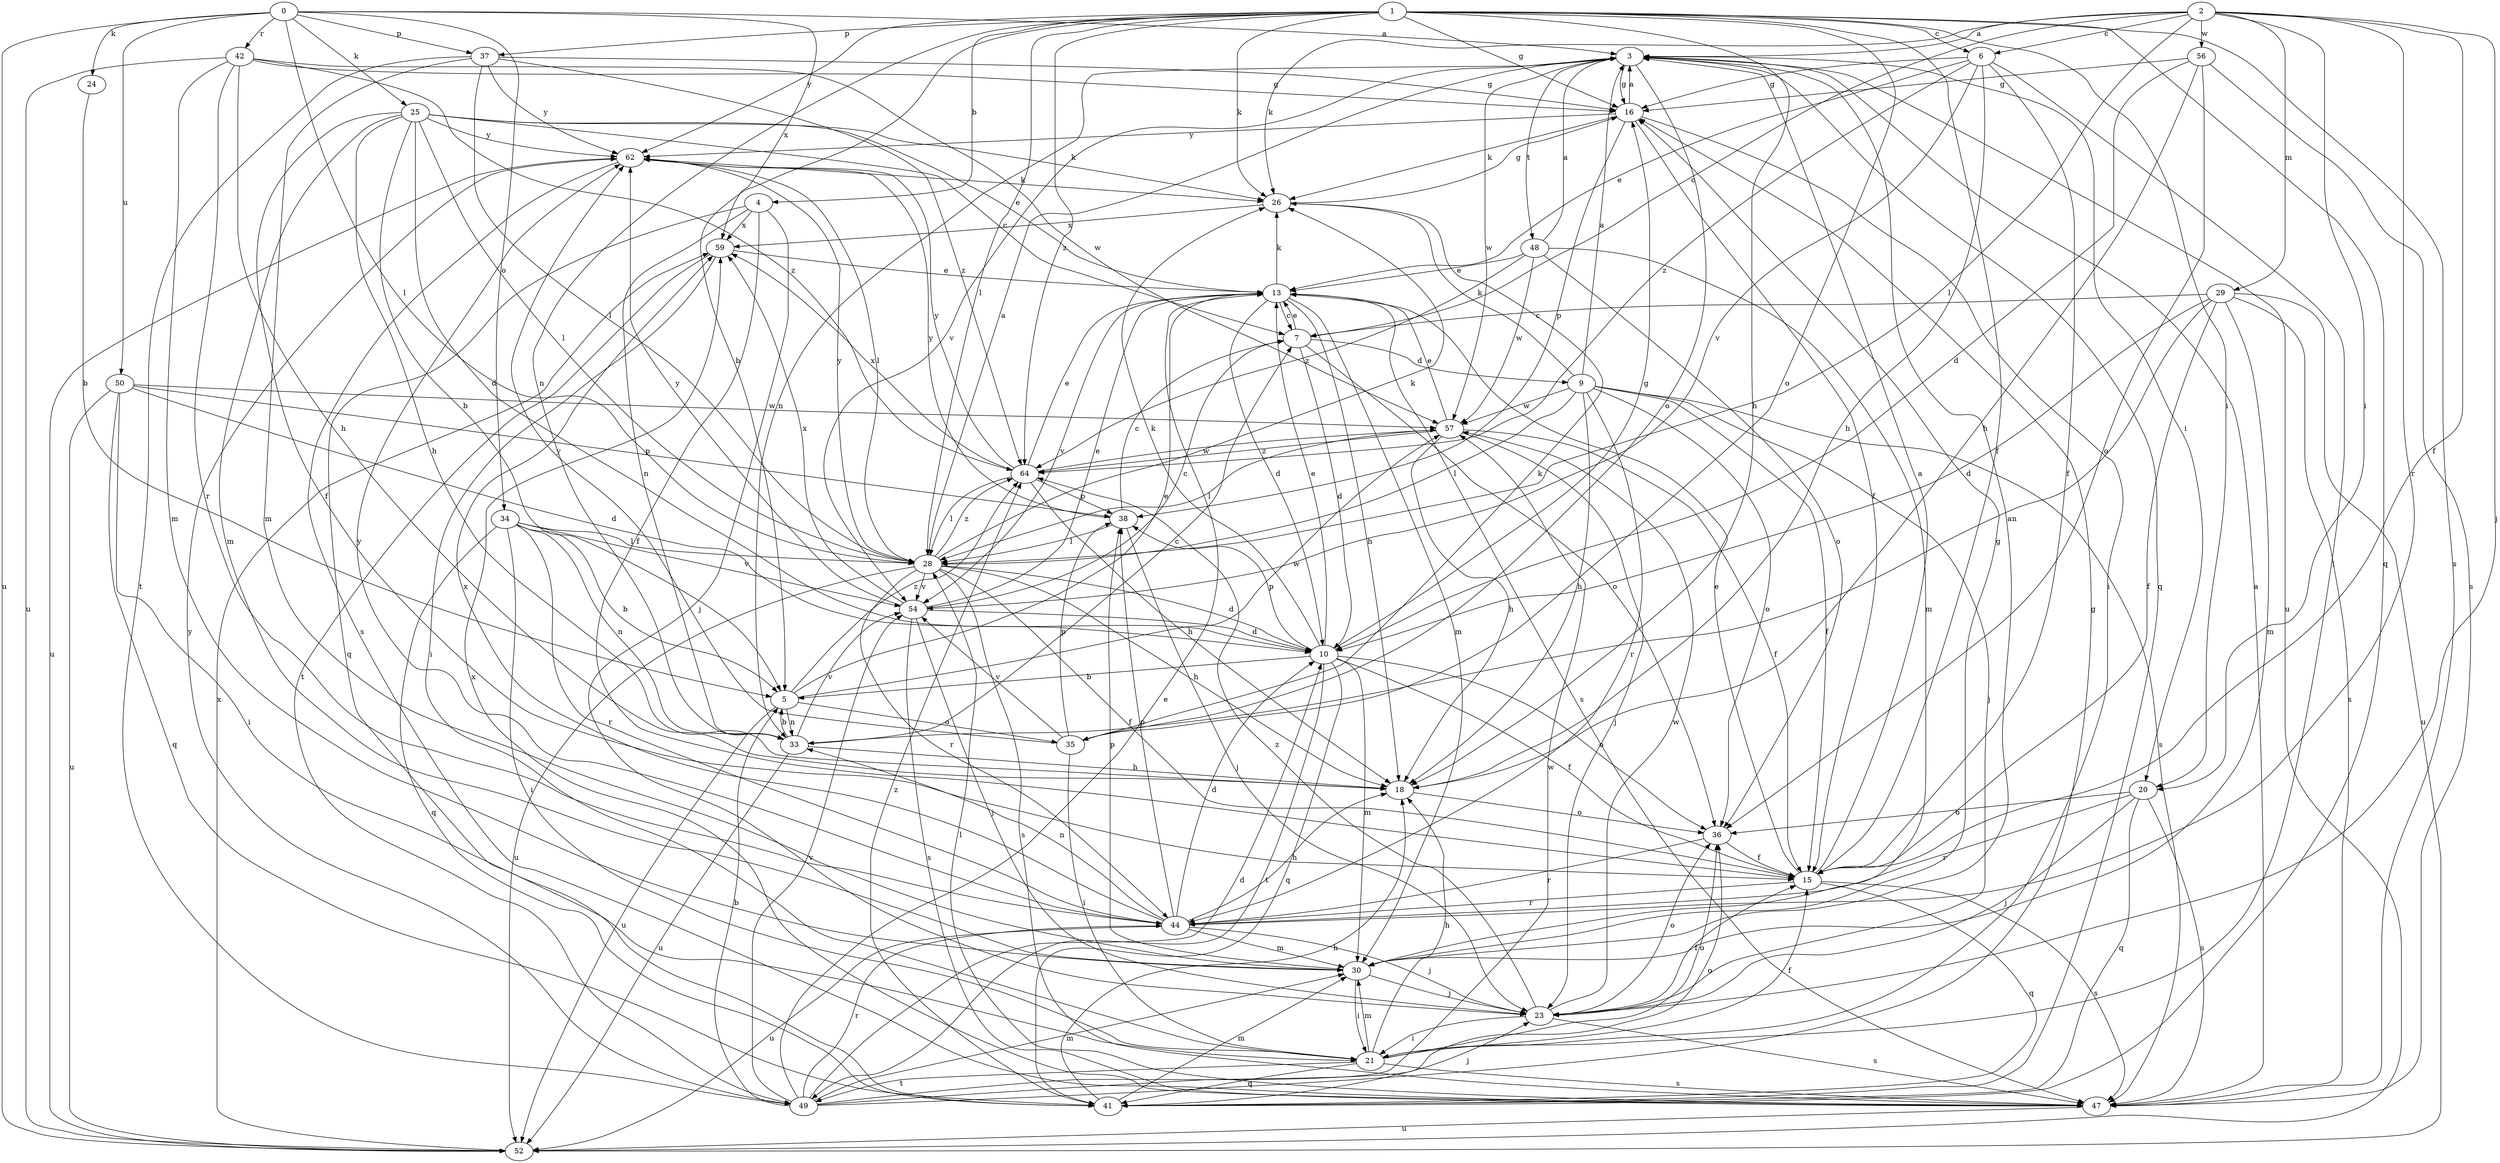 strict digraph  {
0;
1;
2;
3;
4;
5;
6;
7;
9;
10;
13;
15;
16;
18;
20;
21;
23;
24;
25;
26;
28;
29;
30;
33;
34;
35;
36;
37;
38;
41;
42;
44;
47;
48;
49;
50;
52;
54;
56;
57;
59;
62;
64;
0 -> 3  [label=a];
0 -> 24  [label=k];
0 -> 25  [label=k];
0 -> 28  [label=l];
0 -> 34  [label=o];
0 -> 37  [label=p];
0 -> 42  [label=r];
0 -> 50  [label=u];
0 -> 52  [label=u];
0 -> 59  [label=x];
1 -> 4  [label=b];
1 -> 5  [label=b];
1 -> 6  [label=c];
1 -> 15  [label=f];
1 -> 16  [label=g];
1 -> 18  [label=h];
1 -> 20  [label=i];
1 -> 26  [label=k];
1 -> 28  [label=l];
1 -> 33  [label=n];
1 -> 35  [label=o];
1 -> 37  [label=p];
1 -> 41  [label=q];
1 -> 47  [label=s];
1 -> 62  [label=y];
1 -> 64  [label=z];
2 -> 3  [label=a];
2 -> 6  [label=c];
2 -> 7  [label=c];
2 -> 15  [label=f];
2 -> 20  [label=i];
2 -> 23  [label=j];
2 -> 26  [label=k];
2 -> 28  [label=l];
2 -> 29  [label=m];
2 -> 44  [label=r];
2 -> 56  [label=w];
3 -> 16  [label=g];
3 -> 20  [label=i];
3 -> 33  [label=n];
3 -> 35  [label=o];
3 -> 41  [label=q];
3 -> 48  [label=t];
3 -> 52  [label=u];
3 -> 54  [label=v];
3 -> 57  [label=w];
4 -> 15  [label=f];
4 -> 23  [label=j];
4 -> 33  [label=n];
4 -> 41  [label=q];
4 -> 59  [label=x];
5 -> 13  [label=e];
5 -> 33  [label=n];
5 -> 35  [label=o];
5 -> 52  [label=u];
5 -> 57  [label=w];
5 -> 64  [label=z];
6 -> 13  [label=e];
6 -> 15  [label=f];
6 -> 16  [label=g];
6 -> 18  [label=h];
6 -> 21  [label=i];
6 -> 54  [label=v];
6 -> 64  [label=z];
7 -> 9  [label=d];
7 -> 10  [label=d];
7 -> 13  [label=e];
7 -> 36  [label=o];
9 -> 3  [label=a];
9 -> 15  [label=f];
9 -> 18  [label=h];
9 -> 23  [label=j];
9 -> 26  [label=k];
9 -> 28  [label=l];
9 -> 36  [label=o];
9 -> 44  [label=r];
9 -> 47  [label=s];
9 -> 57  [label=w];
10 -> 5  [label=b];
10 -> 13  [label=e];
10 -> 15  [label=f];
10 -> 16  [label=g];
10 -> 26  [label=k];
10 -> 30  [label=m];
10 -> 36  [label=o];
10 -> 38  [label=p];
10 -> 41  [label=q];
10 -> 49  [label=t];
13 -> 7  [label=c];
13 -> 10  [label=d];
13 -> 18  [label=h];
13 -> 26  [label=k];
13 -> 30  [label=m];
13 -> 47  [label=s];
13 -> 54  [label=v];
15 -> 3  [label=a];
15 -> 13  [label=e];
15 -> 41  [label=q];
15 -> 44  [label=r];
15 -> 47  [label=s];
16 -> 3  [label=a];
16 -> 15  [label=f];
16 -> 21  [label=i];
16 -> 26  [label=k];
16 -> 38  [label=p];
16 -> 62  [label=y];
18 -> 36  [label=o];
20 -> 23  [label=j];
20 -> 36  [label=o];
20 -> 41  [label=q];
20 -> 44  [label=r];
20 -> 47  [label=s];
21 -> 15  [label=f];
21 -> 18  [label=h];
21 -> 30  [label=m];
21 -> 36  [label=o];
21 -> 41  [label=q];
21 -> 47  [label=s];
21 -> 49  [label=t];
23 -> 15  [label=f];
23 -> 21  [label=i];
23 -> 36  [label=o];
23 -> 47  [label=s];
23 -> 57  [label=w];
23 -> 64  [label=z];
24 -> 5  [label=b];
25 -> 5  [label=b];
25 -> 7  [label=c];
25 -> 10  [label=d];
25 -> 13  [label=e];
25 -> 15  [label=f];
25 -> 18  [label=h];
25 -> 26  [label=k];
25 -> 28  [label=l];
25 -> 30  [label=m];
25 -> 62  [label=y];
26 -> 16  [label=g];
26 -> 59  [label=x];
28 -> 3  [label=a];
28 -> 10  [label=d];
28 -> 15  [label=f];
28 -> 18  [label=h];
28 -> 26  [label=k];
28 -> 44  [label=r];
28 -> 47  [label=s];
28 -> 52  [label=u];
28 -> 54  [label=v];
28 -> 62  [label=y];
28 -> 64  [label=z];
29 -> 7  [label=c];
29 -> 10  [label=d];
29 -> 15  [label=f];
29 -> 30  [label=m];
29 -> 33  [label=n];
29 -> 47  [label=s];
29 -> 52  [label=u];
30 -> 3  [label=a];
30 -> 16  [label=g];
30 -> 21  [label=i];
30 -> 23  [label=j];
30 -> 38  [label=p];
33 -> 5  [label=b];
33 -> 7  [label=c];
33 -> 18  [label=h];
33 -> 52  [label=u];
33 -> 54  [label=v];
34 -> 5  [label=b];
34 -> 21  [label=i];
34 -> 28  [label=l];
34 -> 33  [label=n];
34 -> 41  [label=q];
34 -> 44  [label=r];
34 -> 54  [label=v];
35 -> 21  [label=i];
35 -> 26  [label=k];
35 -> 38  [label=p];
35 -> 54  [label=v];
35 -> 62  [label=y];
36 -> 15  [label=f];
36 -> 44  [label=r];
37 -> 16  [label=g];
37 -> 28  [label=l];
37 -> 30  [label=m];
37 -> 49  [label=t];
37 -> 62  [label=y];
37 -> 64  [label=z];
38 -> 7  [label=c];
38 -> 23  [label=j];
38 -> 28  [label=l];
38 -> 62  [label=y];
41 -> 18  [label=h];
41 -> 23  [label=j];
41 -> 30  [label=m];
41 -> 64  [label=z];
42 -> 16  [label=g];
42 -> 18  [label=h];
42 -> 30  [label=m];
42 -> 44  [label=r];
42 -> 52  [label=u];
42 -> 57  [label=w];
42 -> 64  [label=z];
44 -> 10  [label=d];
44 -> 18  [label=h];
44 -> 23  [label=j];
44 -> 30  [label=m];
44 -> 33  [label=n];
44 -> 38  [label=p];
44 -> 52  [label=u];
44 -> 59  [label=x];
44 -> 62  [label=y];
47 -> 3  [label=a];
47 -> 28  [label=l];
47 -> 52  [label=u];
47 -> 59  [label=x];
48 -> 3  [label=a];
48 -> 13  [label=e];
48 -> 30  [label=m];
48 -> 36  [label=o];
48 -> 57  [label=w];
48 -> 64  [label=z];
49 -> 5  [label=b];
49 -> 10  [label=d];
49 -> 13  [label=e];
49 -> 16  [label=g];
49 -> 30  [label=m];
49 -> 36  [label=o];
49 -> 44  [label=r];
49 -> 54  [label=v];
49 -> 57  [label=w];
49 -> 62  [label=y];
50 -> 10  [label=d];
50 -> 21  [label=i];
50 -> 38  [label=p];
50 -> 41  [label=q];
50 -> 52  [label=u];
50 -> 57  [label=w];
52 -> 59  [label=x];
54 -> 7  [label=c];
54 -> 10  [label=d];
54 -> 13  [label=e];
54 -> 23  [label=j];
54 -> 47  [label=s];
54 -> 59  [label=x];
54 -> 62  [label=y];
56 -> 10  [label=d];
56 -> 16  [label=g];
56 -> 18  [label=h];
56 -> 36  [label=o];
56 -> 47  [label=s];
57 -> 13  [label=e];
57 -> 15  [label=f];
57 -> 18  [label=h];
57 -> 23  [label=j];
57 -> 28  [label=l];
57 -> 64  [label=z];
59 -> 13  [label=e];
59 -> 21  [label=i];
59 -> 49  [label=t];
62 -> 26  [label=k];
62 -> 28  [label=l];
62 -> 47  [label=s];
62 -> 52  [label=u];
64 -> 13  [label=e];
64 -> 18  [label=h];
64 -> 28  [label=l];
64 -> 38  [label=p];
64 -> 57  [label=w];
64 -> 59  [label=x];
64 -> 62  [label=y];
}
